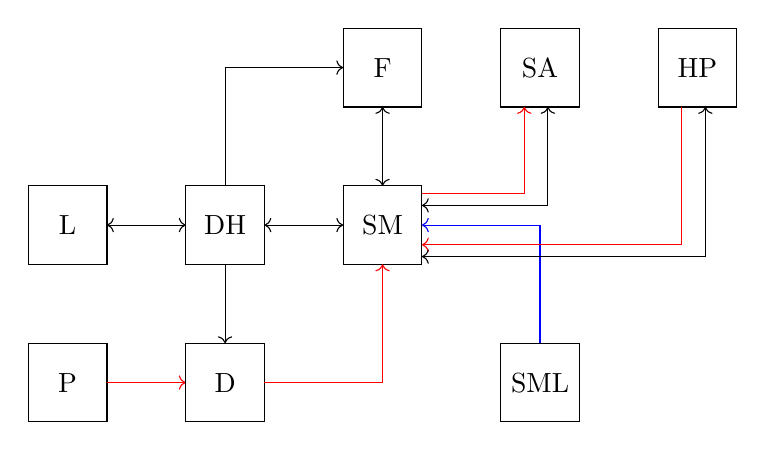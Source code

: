 \begin{tikzpicture}
\newcommand*{\nodesize}{3}%

%\draw[help lines] (0,0) grid (10,10);


\draw (0,0) rectangle (1, 1) node[pos=.5] {P};
\draw[red, ->] (1, .5) -- (2, .5);
\draw (2,0) rectangle (3, 1) node[pos=.5] {D};

\draw (0,2) rectangle (1,3) node[pos=.5] {L};
\draw[<->] (1, 2.5) -- (2, 2.5);
\draw (2,2) rectangle (3,3) node[pos=.5] {DH};

\draw[->] (2.5, 2) -- (2.5, 1);

\draw (4,2) rectangle (5,3) node[pos=.5] {SM};

\draw[<->] (3,2.5) -- (4, 2.5);

\draw[red] (3,.5) -- (4.5,.5);
\draw[red, ->] (4.5, .5) -- (4.5, 2);

\draw (2.5,3) -- (2.5,4.5);
\draw[->] (2.5, 4.5) -- (4, 4.5);

\draw (4,4) rectangle (5,5) node[pos=.5] {F};

\draw[<->] (4.5, 3) -- (4.5, 4);

\draw (6,0) rectangle (7,1) node[pos=.5] {SML};

\draw[blue] (6.5,1) -- (6.5,2.5);
\draw[blue, ->] (6.5,2.5) -- (5,2.5);

\draw (6,4) rectangle (7,5) node[pos=.5] {SA};
\draw[red, <-] (6.3, 4) -- (6.3, 2.9);
\draw[red] (6.3,2.9) -- (5,2.9);

\draw[<-] (6.6, 4) -- (6.6, 2.75);
\draw[->] (6.6,2.75) -- (5,2.75);

\draw (8,4) rectangle (9,5) node[pos=.5] {HP};
\draw[red] (8.3, 4) -- (8.3, 2.25);
\draw[red, ->] (8.3, 2.25) -- (5,2.25);

\draw[<-] (8.6, 4) -- (8.6, 2.1);
\draw[->] (8.6,2.1) -- (5, 2.1);

\end{tikzpicture}